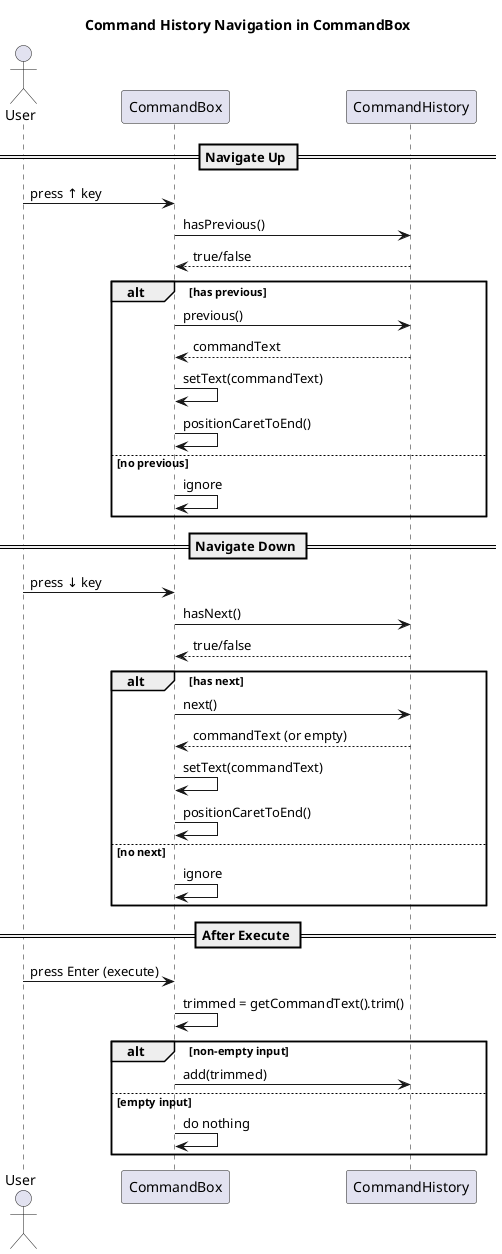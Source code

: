 @startuml
title Command History Navigation in CommandBox

actor User
participant "CommandBox" as CB
participant "CommandHistory" as CH

== Navigate Up ==
User -> CB: press ↑ key
CB -> CH: hasPrevious()
CH --> CB: true/false
alt has previous
  CB -> CH: previous()
  CH --> CB: commandText
  CB -> CB: setText(commandText)
  CB -> CB: positionCaretToEnd()
else no previous
  CB -> CB: ignore
end

== Navigate Down ==
User -> CB: press ↓ key
CB -> CH: hasNext()
CH --> CB: true/false
alt has next
  CB -> CH: next()
  CH --> CB: commandText (or empty)
  CB -> CB: setText(commandText)
  CB -> CB: positionCaretToEnd()
else no next
  CB -> CB: ignore
end

== After Execute ==
User -> CB: press Enter (execute)
CB -> CB: trimmed = getCommandText().trim()
alt non-empty input
  CB -> CH: add(trimmed)
else empty input
  CB -> CB: do nothing
end
@enduml
